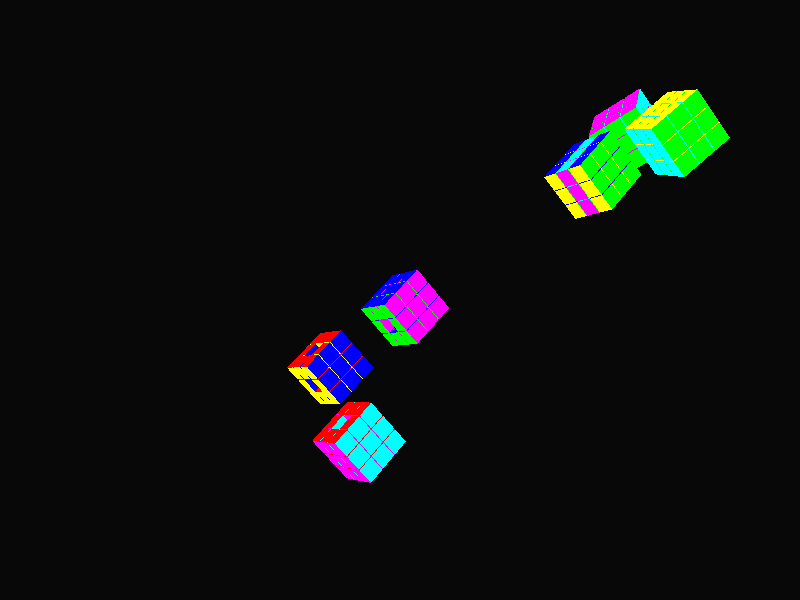 #version 3.7; // 20220807 (C) Gunter Liszewski -*- mode: povray; -*-
// S_F=(FFbb), F, and the 3x3x3 standard permutation
// POV-ray, to make the Rubik permutations visible, cublets/face 

 #include "colors.inc"
 global_settings { assumed_gamma 1.0 }
 background   { color rgb <0.0025, 0.0025, 0.0025> }
 camera       { location  <50.0, 0.5, -3.0>
                direction 1.5*z
                right     x*image_width/image_height
                // look_at   <0.0, 0.0, 0.0>
                look_at   <0.0, -8.0, -6.0> }
 light_source { <0, 0, 0>
                color rgb <1, 1, 1>
                translate <-5, 5, -5> }
 light_source { <0, 0, 0>
                color rgb <0.25, 0.25, 0.25>
                translate <6, -6, -6> }

#macro Side( Colour, P1, P2, P3, P4)
polygon {  4, P1, P2, P3, P4
  texture{ finish  { specular 0.6 }
  	   pigment { colour Colour }
	   normal  { agate 0.25 scale 1/2 } } }
#end
#declare F = Side(Red,     <0,0,0>, <0,1,0>, <1,1,0>, <1,0,0>)
#declare B = Side(Green,   <0,0,1>, <0,1,1>, <1,1,1>, <1,0,1>)
#declare U = Side(Blue,    <0,1,0>, <0,1,1>, <1,1,1>, <1,1,0>)
#declare D = Side(Cyan,    <0,0,0>, <0,0,1>, <1,0,1>, <1,0,0>)
#declare L = Side(Magenta, <0,0,0>, <0,0,1>, <0,1,1>, <0,1,0>)
#declare R = Side(Yellow,  <1,0,0>, <1,1,0>, <1,1,1>, <1,0,1>)

#declare cubelet = union {
  object { F }
  object { U }
  object { R }
  object { B }
  object { D }
  object { L }
  translate <-0.5, -0.5, -0.5>
}
#declare three = union {
  object { cubelet }
  object { cubelet translate y*-1.05 }
  object { cubelet translate y*+1.05 }
}
#declare face = union {
  object { three }
  object { three translate x*-1.05 }
  object { three translate x*+1.05 }
}
#declare standard_permutation = union {
  object { face }
  object { face translate z*-1.05 }
  object { face translate z*+1.05 }
}
#declare standard_permutation_S_F = union {
  object { face             // front face
           rotate <0,0,-90> // *F
	   rotate <0,0,-90> // *F (again)
  	   translate z*-1.05 }
  object { face }           // slice S_F
  object { face             // back face
  	   rotate <0,0,90>  // *b
  	   rotate <0,0,90>  // *b
  	   translate z*+1.05
	   }
  rotate <0,0,-180>
}
#declare this_cube = union { standard_permutation }
#declare this_cube_S_F = union { standard_permutation_S_F }
/* Start another, aiming to permute the cublets of a face,
   for example to do move F we rotate each of F's cubelets
*/
#declare that_cube = union { 
  // the front slice
  object { cubelet translate <1.05,1.05,-1.05> } // up, front
  object { cubelet translate <1.05,1.05,0> }
  object { cubelet translate <1.05,1.05,1.05> }

  object { cubelet translate <1.05,0,-1.05> } // centre, front
  object { cubelet translate x*-1.05 }
  object { cubelet translate <1.05,0,1.05> }

  object { cubelet translate <1.05,-1.05,-1.05> } // down,front
  object { cubelet translate <1.05,-1.05,0> }
  object { cubelet translate <1.05,-1.05,1.05> }
  
  // in the middle
  
  object { cubelet translate <0,1.05,-1.05> } // up,middle
  object { cubelet translate <0,1.05,0> }
  object { cubelet translate <0,1.05,1.05> }

//  object { cubelet translate <0,0,-1.05> } // centre,middle
  object { cubelet }
//  object { cubelet translate <0,0,1.05> } // centre, right

  object { cubelet translate <0,-1.05,-1.05> } // down,middle
  object { cubelet translate <0,-1.05,0> }
  object { cubelet translate <0,-1.05,1.05> }
  
  // the back slice
  
  object { cubelet translate <-1.05,1.05,-1.05> } // up, back
  object { cubelet translate <-1.05,1.05,0> }
  object { cubelet translate <-1.05,1.05,1.05> }

  object { cubelet translate <-1.05,0,-1.05> } // centre, back
  object { cubelet translate <-1.05,0,0> }
  object { cubelet translate <-1.05,0,1.05> }

  object { cubelet translate <-1.05,-1.05,-1.05> } // down,back
  object { cubelet translate <-1.05,-1.05,0> }
  object { cubelet translate <-1.05,-1.05,1.05> }
  
}

// The things in this picture
union {
  object { this_cube_S_F translate <0,0,-1> }
  object { this_cube rotate z*90
	   rotate y*23
           translate <-1.9,0,4> }
  object { this_cube rotate x*-90 rotate z*-90
	   rotate y*-31 translate <-4,0,-1> }
  object { that_cube rotate y*90
           translate <10,0,-10> }
  object { that_cube rotate x*90
           translate <15,0,-13> }
  object { that_cube rotate x*90 rotate y*180
           translate <18,-3,-9> }

  translate <-3,-4,2> rotate <131,144,133> }
